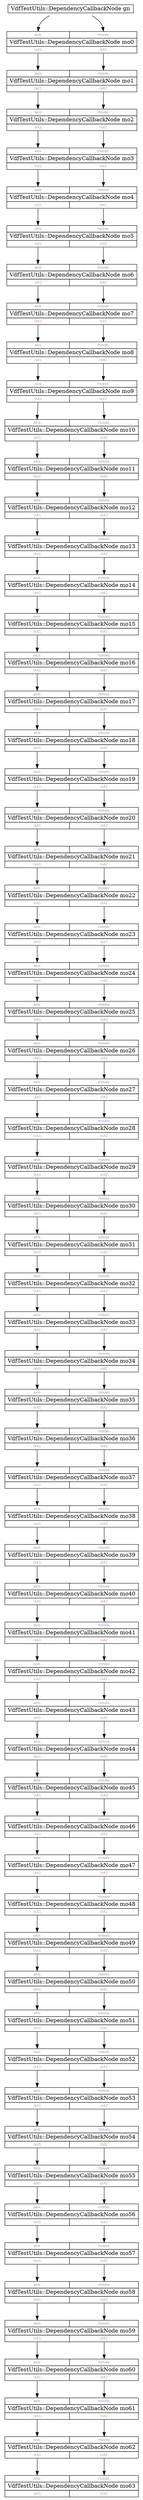 digraph network {
	rankdir=TB;
	page="8.5, 11";

	node [shape=plaintext];
		"VdfTestUtils::DependencyCallbackNode mo63" [label=<
		<TABLE BORDER="0" CELLBORDER="1" CELLSPACING="0">
			<TR><TD PORT="axis" COLSPAN="1"><FONT POINT-SIZE="10" FACE="Arial" COLOR="#9999cc">axis</FONT></TD><TD PORT="moves" COLSPAN="1"><FONT POINT-SIZE="10" FACE="Arial" COLOR="#9999cc">moves</FONT></TD></TR>
			<TR><TD COLSPAN="2"> VdfTestUtils::DependencyCallbackNode mo63 </TD></TR>
			<TR><TD PORT="out1" COLSPAN="1"><FONT POINT-SIZE="10" FACE="Arial" COLOR="#cc9999">out1</FONT></TD><TD PORT="out2" COLSPAN="1"><FONT POINT-SIZE="10" FACE="Arial" COLOR="#cc9999">out2</FONT></TD></TR>
		</TABLE>>];
	node [shape=plaintext];
		"VdfTestUtils::DependencyCallbackNode mo62" [label=<
		<TABLE BORDER="0" CELLBORDER="1" CELLSPACING="0">
			<TR><TD PORT="axis" COLSPAN="1"><FONT POINT-SIZE="10" FACE="Arial" COLOR="#9999cc">axis</FONT></TD><TD PORT="moves" COLSPAN="1"><FONT POINT-SIZE="10" FACE="Arial" COLOR="#9999cc">moves</FONT></TD></TR>
			<TR><TD COLSPAN="2"> VdfTestUtils::DependencyCallbackNode mo62 </TD></TR>
			<TR><TD PORT="out1" COLSPAN="1"><FONT POINT-SIZE="10" FACE="Arial" COLOR="#cc9999">out1</FONT></TD><TD PORT="out2" COLSPAN="1"><FONT POINT-SIZE="10" FACE="Arial" COLOR="#cc9999">out2</FONT></TD></TR>
		</TABLE>>];
	node [shape=plaintext];
		"VdfTestUtils::DependencyCallbackNode mo61" [label=<
		<TABLE BORDER="0" CELLBORDER="1" CELLSPACING="0">
			<TR><TD PORT="axis" COLSPAN="1"><FONT POINT-SIZE="10" FACE="Arial" COLOR="#9999cc">axis</FONT></TD><TD PORT="moves" COLSPAN="1"><FONT POINT-SIZE="10" FACE="Arial" COLOR="#9999cc">moves</FONT></TD></TR>
			<TR><TD COLSPAN="2"> VdfTestUtils::DependencyCallbackNode mo61 </TD></TR>
			<TR><TD PORT="out1" COLSPAN="1"><FONT POINT-SIZE="10" FACE="Arial" COLOR="#cc9999">out1</FONT></TD><TD PORT="out2" COLSPAN="1"><FONT POINT-SIZE="10" FACE="Arial" COLOR="#cc9999">out2</FONT></TD></TR>
		</TABLE>>];
	node [shape=plaintext];
		"VdfTestUtils::DependencyCallbackNode mo60" [label=<
		<TABLE BORDER="0" CELLBORDER="1" CELLSPACING="0">
			<TR><TD PORT="axis" COLSPAN="1"><FONT POINT-SIZE="10" FACE="Arial" COLOR="#9999cc">axis</FONT></TD><TD PORT="moves" COLSPAN="1"><FONT POINT-SIZE="10" FACE="Arial" COLOR="#9999cc">moves</FONT></TD></TR>
			<TR><TD COLSPAN="2"> VdfTestUtils::DependencyCallbackNode mo60 </TD></TR>
			<TR><TD PORT="out1" COLSPAN="1"><FONT POINT-SIZE="10" FACE="Arial" COLOR="#cc9999">out1</FONT></TD><TD PORT="out2" COLSPAN="1"><FONT POINT-SIZE="10" FACE="Arial" COLOR="#cc9999">out2</FONT></TD></TR>
		</TABLE>>];
	node [shape=plaintext];
		"VdfTestUtils::DependencyCallbackNode mo59" [label=<
		<TABLE BORDER="0" CELLBORDER="1" CELLSPACING="0">
			<TR><TD PORT="axis" COLSPAN="1"><FONT POINT-SIZE="10" FACE="Arial" COLOR="#9999cc">axis</FONT></TD><TD PORT="moves" COLSPAN="1"><FONT POINT-SIZE="10" FACE="Arial" COLOR="#9999cc">moves</FONT></TD></TR>
			<TR><TD COLSPAN="2"> VdfTestUtils::DependencyCallbackNode mo59 </TD></TR>
			<TR><TD PORT="out1" COLSPAN="1"><FONT POINT-SIZE="10" FACE="Arial" COLOR="#cc9999">out1</FONT></TD><TD PORT="out2" COLSPAN="1"><FONT POINT-SIZE="10" FACE="Arial" COLOR="#cc9999">out2</FONT></TD></TR>
		</TABLE>>];
	node [shape=plaintext];
		"VdfTestUtils::DependencyCallbackNode mo58" [label=<
		<TABLE BORDER="0" CELLBORDER="1" CELLSPACING="0">
			<TR><TD PORT="axis" COLSPAN="1"><FONT POINT-SIZE="10" FACE="Arial" COLOR="#9999cc">axis</FONT></TD><TD PORT="moves" COLSPAN="1"><FONT POINT-SIZE="10" FACE="Arial" COLOR="#9999cc">moves</FONT></TD></TR>
			<TR><TD COLSPAN="2"> VdfTestUtils::DependencyCallbackNode mo58 </TD></TR>
			<TR><TD PORT="out1" COLSPAN="1"><FONT POINT-SIZE="10" FACE="Arial" COLOR="#cc9999">out1</FONT></TD><TD PORT="out2" COLSPAN="1"><FONT POINT-SIZE="10" FACE="Arial" COLOR="#cc9999">out2</FONT></TD></TR>
		</TABLE>>];
	node [shape=plaintext];
		"VdfTestUtils::DependencyCallbackNode mo57" [label=<
		<TABLE BORDER="0" CELLBORDER="1" CELLSPACING="0">
			<TR><TD PORT="axis" COLSPAN="1"><FONT POINT-SIZE="10" FACE="Arial" COLOR="#9999cc">axis</FONT></TD><TD PORT="moves" COLSPAN="1"><FONT POINT-SIZE="10" FACE="Arial" COLOR="#9999cc">moves</FONT></TD></TR>
			<TR><TD COLSPAN="2"> VdfTestUtils::DependencyCallbackNode mo57 </TD></TR>
			<TR><TD PORT="out1" COLSPAN="1"><FONT POINT-SIZE="10" FACE="Arial" COLOR="#cc9999">out1</FONT></TD><TD PORT="out2" COLSPAN="1"><FONT POINT-SIZE="10" FACE="Arial" COLOR="#cc9999">out2</FONT></TD></TR>
		</TABLE>>];
	node [shape=plaintext];
		"VdfTestUtils::DependencyCallbackNode mo56" [label=<
		<TABLE BORDER="0" CELLBORDER="1" CELLSPACING="0">
			<TR><TD PORT="axis" COLSPAN="1"><FONT POINT-SIZE="10" FACE="Arial" COLOR="#9999cc">axis</FONT></TD><TD PORT="moves" COLSPAN="1"><FONT POINT-SIZE="10" FACE="Arial" COLOR="#9999cc">moves</FONT></TD></TR>
			<TR><TD COLSPAN="2"> VdfTestUtils::DependencyCallbackNode mo56 </TD></TR>
			<TR><TD PORT="out1" COLSPAN="1"><FONT POINT-SIZE="10" FACE="Arial" COLOR="#cc9999">out1</FONT></TD><TD PORT="out2" COLSPAN="1"><FONT POINT-SIZE="10" FACE="Arial" COLOR="#cc9999">out2</FONT></TD></TR>
		</TABLE>>];
	node [shape=plaintext];
		"VdfTestUtils::DependencyCallbackNode mo55" [label=<
		<TABLE BORDER="0" CELLBORDER="1" CELLSPACING="0">
			<TR><TD PORT="axis" COLSPAN="1"><FONT POINT-SIZE="10" FACE="Arial" COLOR="#9999cc">axis</FONT></TD><TD PORT="moves" COLSPAN="1"><FONT POINT-SIZE="10" FACE="Arial" COLOR="#9999cc">moves</FONT></TD></TR>
			<TR><TD COLSPAN="2"> VdfTestUtils::DependencyCallbackNode mo55 </TD></TR>
			<TR><TD PORT="out1" COLSPAN="1"><FONT POINT-SIZE="10" FACE="Arial" COLOR="#cc9999">out1</FONT></TD><TD PORT="out2" COLSPAN="1"><FONT POINT-SIZE="10" FACE="Arial" COLOR="#cc9999">out2</FONT></TD></TR>
		</TABLE>>];
	node [shape=plaintext];
		"VdfTestUtils::DependencyCallbackNode mo54" [label=<
		<TABLE BORDER="0" CELLBORDER="1" CELLSPACING="0">
			<TR><TD PORT="axis" COLSPAN="1"><FONT POINT-SIZE="10" FACE="Arial" COLOR="#9999cc">axis</FONT></TD><TD PORT="moves" COLSPAN="1"><FONT POINT-SIZE="10" FACE="Arial" COLOR="#9999cc">moves</FONT></TD></TR>
			<TR><TD COLSPAN="2"> VdfTestUtils::DependencyCallbackNode mo54 </TD></TR>
			<TR><TD PORT="out1" COLSPAN="1"><FONT POINT-SIZE="10" FACE="Arial" COLOR="#cc9999">out1</FONT></TD><TD PORT="out2" COLSPAN="1"><FONT POINT-SIZE="10" FACE="Arial" COLOR="#cc9999">out2</FONT></TD></TR>
		</TABLE>>];
	node [shape=plaintext];
		"VdfTestUtils::DependencyCallbackNode mo53" [label=<
		<TABLE BORDER="0" CELLBORDER="1" CELLSPACING="0">
			<TR><TD PORT="axis" COLSPAN="1"><FONT POINT-SIZE="10" FACE="Arial" COLOR="#9999cc">axis</FONT></TD><TD PORT="moves" COLSPAN="1"><FONT POINT-SIZE="10" FACE="Arial" COLOR="#9999cc">moves</FONT></TD></TR>
			<TR><TD COLSPAN="2"> VdfTestUtils::DependencyCallbackNode mo53 </TD></TR>
			<TR><TD PORT="out1" COLSPAN="1"><FONT POINT-SIZE="10" FACE="Arial" COLOR="#cc9999">out1</FONT></TD><TD PORT="out2" COLSPAN="1"><FONT POINT-SIZE="10" FACE="Arial" COLOR="#cc9999">out2</FONT></TD></TR>
		</TABLE>>];
	node [shape=plaintext];
		"VdfTestUtils::DependencyCallbackNode mo52" [label=<
		<TABLE BORDER="0" CELLBORDER="1" CELLSPACING="0">
			<TR><TD PORT="axis" COLSPAN="1"><FONT POINT-SIZE="10" FACE="Arial" COLOR="#9999cc">axis</FONT></TD><TD PORT="moves" COLSPAN="1"><FONT POINT-SIZE="10" FACE="Arial" COLOR="#9999cc">moves</FONT></TD></TR>
			<TR><TD COLSPAN="2"> VdfTestUtils::DependencyCallbackNode mo52 </TD></TR>
			<TR><TD PORT="out1" COLSPAN="1"><FONT POINT-SIZE="10" FACE="Arial" COLOR="#cc9999">out1</FONT></TD><TD PORT="out2" COLSPAN="1"><FONT POINT-SIZE="10" FACE="Arial" COLOR="#cc9999">out2</FONT></TD></TR>
		</TABLE>>];
	node [shape=plaintext];
		"VdfTestUtils::DependencyCallbackNode mo51" [label=<
		<TABLE BORDER="0" CELLBORDER="1" CELLSPACING="0">
			<TR><TD PORT="axis" COLSPAN="1"><FONT POINT-SIZE="10" FACE="Arial" COLOR="#9999cc">axis</FONT></TD><TD PORT="moves" COLSPAN="1"><FONT POINT-SIZE="10" FACE="Arial" COLOR="#9999cc">moves</FONT></TD></TR>
			<TR><TD COLSPAN="2"> VdfTestUtils::DependencyCallbackNode mo51 </TD></TR>
			<TR><TD PORT="out1" COLSPAN="1"><FONT POINT-SIZE="10" FACE="Arial" COLOR="#cc9999">out1</FONT></TD><TD PORT="out2" COLSPAN="1"><FONT POINT-SIZE="10" FACE="Arial" COLOR="#cc9999">out2</FONT></TD></TR>
		</TABLE>>];
	node [shape=plaintext];
		"VdfTestUtils::DependencyCallbackNode mo50" [label=<
		<TABLE BORDER="0" CELLBORDER="1" CELLSPACING="0">
			<TR><TD PORT="axis" COLSPAN="1"><FONT POINT-SIZE="10" FACE="Arial" COLOR="#9999cc">axis</FONT></TD><TD PORT="moves" COLSPAN="1"><FONT POINT-SIZE="10" FACE="Arial" COLOR="#9999cc">moves</FONT></TD></TR>
			<TR><TD COLSPAN="2"> VdfTestUtils::DependencyCallbackNode mo50 </TD></TR>
			<TR><TD PORT="out1" COLSPAN="1"><FONT POINT-SIZE="10" FACE="Arial" COLOR="#cc9999">out1</FONT></TD><TD PORT="out2" COLSPAN="1"><FONT POINT-SIZE="10" FACE="Arial" COLOR="#cc9999">out2</FONT></TD></TR>
		</TABLE>>];
	node [shape=plaintext];
		"VdfTestUtils::DependencyCallbackNode mo49" [label=<
		<TABLE BORDER="0" CELLBORDER="1" CELLSPACING="0">
			<TR><TD PORT="axis" COLSPAN="1"><FONT POINT-SIZE="10" FACE="Arial" COLOR="#9999cc">axis</FONT></TD><TD PORT="moves" COLSPAN="1"><FONT POINT-SIZE="10" FACE="Arial" COLOR="#9999cc">moves</FONT></TD></TR>
			<TR><TD COLSPAN="2"> VdfTestUtils::DependencyCallbackNode mo49 </TD></TR>
			<TR><TD PORT="out1" COLSPAN="1"><FONT POINT-SIZE="10" FACE="Arial" COLOR="#cc9999">out1</FONT></TD><TD PORT="out2" COLSPAN="1"><FONT POINT-SIZE="10" FACE="Arial" COLOR="#cc9999">out2</FONT></TD></TR>
		</TABLE>>];
	node [shape=plaintext];
		"VdfTestUtils::DependencyCallbackNode mo48" [label=<
		<TABLE BORDER="0" CELLBORDER="1" CELLSPACING="0">
			<TR><TD PORT="axis" COLSPAN="1"><FONT POINT-SIZE="10" FACE="Arial" COLOR="#9999cc">axis</FONT></TD><TD PORT="moves" COLSPAN="1"><FONT POINT-SIZE="10" FACE="Arial" COLOR="#9999cc">moves</FONT></TD></TR>
			<TR><TD COLSPAN="2"> VdfTestUtils::DependencyCallbackNode mo48 </TD></TR>
			<TR><TD PORT="out1" COLSPAN="1"><FONT POINT-SIZE="10" FACE="Arial" COLOR="#cc9999">out1</FONT></TD><TD PORT="out2" COLSPAN="1"><FONT POINT-SIZE="10" FACE="Arial" COLOR="#cc9999">out2</FONT></TD></TR>
		</TABLE>>];
	node [shape=plaintext];
		"VdfTestUtils::DependencyCallbackNode mo47" [label=<
		<TABLE BORDER="0" CELLBORDER="1" CELLSPACING="0">
			<TR><TD PORT="axis" COLSPAN="1"><FONT POINT-SIZE="10" FACE="Arial" COLOR="#9999cc">axis</FONT></TD><TD PORT="moves" COLSPAN="1"><FONT POINT-SIZE="10" FACE="Arial" COLOR="#9999cc">moves</FONT></TD></TR>
			<TR><TD COLSPAN="2"> VdfTestUtils::DependencyCallbackNode mo47 </TD></TR>
			<TR><TD PORT="out1" COLSPAN="1"><FONT POINT-SIZE="10" FACE="Arial" COLOR="#cc9999">out1</FONT></TD><TD PORT="out2" COLSPAN="1"><FONT POINT-SIZE="10" FACE="Arial" COLOR="#cc9999">out2</FONT></TD></TR>
		</TABLE>>];
	node [shape=plaintext];
		"VdfTestUtils::DependencyCallbackNode mo46" [label=<
		<TABLE BORDER="0" CELLBORDER="1" CELLSPACING="0">
			<TR><TD PORT="axis" COLSPAN="1"><FONT POINT-SIZE="10" FACE="Arial" COLOR="#9999cc">axis</FONT></TD><TD PORT="moves" COLSPAN="1"><FONT POINT-SIZE="10" FACE="Arial" COLOR="#9999cc">moves</FONT></TD></TR>
			<TR><TD COLSPAN="2"> VdfTestUtils::DependencyCallbackNode mo46 </TD></TR>
			<TR><TD PORT="out1" COLSPAN="1"><FONT POINT-SIZE="10" FACE="Arial" COLOR="#cc9999">out1</FONT></TD><TD PORT="out2" COLSPAN="1"><FONT POINT-SIZE="10" FACE="Arial" COLOR="#cc9999">out2</FONT></TD></TR>
		</TABLE>>];
	node [shape=plaintext];
		"VdfTestUtils::DependencyCallbackNode mo45" [label=<
		<TABLE BORDER="0" CELLBORDER="1" CELLSPACING="0">
			<TR><TD PORT="axis" COLSPAN="1"><FONT POINT-SIZE="10" FACE="Arial" COLOR="#9999cc">axis</FONT></TD><TD PORT="moves" COLSPAN="1"><FONT POINT-SIZE="10" FACE="Arial" COLOR="#9999cc">moves</FONT></TD></TR>
			<TR><TD COLSPAN="2"> VdfTestUtils::DependencyCallbackNode mo45 </TD></TR>
			<TR><TD PORT="out1" COLSPAN="1"><FONT POINT-SIZE="10" FACE="Arial" COLOR="#cc9999">out1</FONT></TD><TD PORT="out2" COLSPAN="1"><FONT POINT-SIZE="10" FACE="Arial" COLOR="#cc9999">out2</FONT></TD></TR>
		</TABLE>>];
	node [shape=plaintext];
		"VdfTestUtils::DependencyCallbackNode mo44" [label=<
		<TABLE BORDER="0" CELLBORDER="1" CELLSPACING="0">
			<TR><TD PORT="axis" COLSPAN="1"><FONT POINT-SIZE="10" FACE="Arial" COLOR="#9999cc">axis</FONT></TD><TD PORT="moves" COLSPAN="1"><FONT POINT-SIZE="10" FACE="Arial" COLOR="#9999cc">moves</FONT></TD></TR>
			<TR><TD COLSPAN="2"> VdfTestUtils::DependencyCallbackNode mo44 </TD></TR>
			<TR><TD PORT="out1" COLSPAN="1"><FONT POINT-SIZE="10" FACE="Arial" COLOR="#cc9999">out1</FONT></TD><TD PORT="out2" COLSPAN="1"><FONT POINT-SIZE="10" FACE="Arial" COLOR="#cc9999">out2</FONT></TD></TR>
		</TABLE>>];
	node [shape=plaintext];
		"VdfTestUtils::DependencyCallbackNode mo43" [label=<
		<TABLE BORDER="0" CELLBORDER="1" CELLSPACING="0">
			<TR><TD PORT="axis" COLSPAN="1"><FONT POINT-SIZE="10" FACE="Arial" COLOR="#9999cc">axis</FONT></TD><TD PORT="moves" COLSPAN="1"><FONT POINT-SIZE="10" FACE="Arial" COLOR="#9999cc">moves</FONT></TD></TR>
			<TR><TD COLSPAN="2"> VdfTestUtils::DependencyCallbackNode mo43 </TD></TR>
			<TR><TD PORT="out1" COLSPAN="1"><FONT POINT-SIZE="10" FACE="Arial" COLOR="#cc9999">out1</FONT></TD><TD PORT="out2" COLSPAN="1"><FONT POINT-SIZE="10" FACE="Arial" COLOR="#cc9999">out2</FONT></TD></TR>
		</TABLE>>];
	node [shape=plaintext];
		"VdfTestUtils::DependencyCallbackNode mo42" [label=<
		<TABLE BORDER="0" CELLBORDER="1" CELLSPACING="0">
			<TR><TD PORT="axis" COLSPAN="1"><FONT POINT-SIZE="10" FACE="Arial" COLOR="#9999cc">axis</FONT></TD><TD PORT="moves" COLSPAN="1"><FONT POINT-SIZE="10" FACE="Arial" COLOR="#9999cc">moves</FONT></TD></TR>
			<TR><TD COLSPAN="2"> VdfTestUtils::DependencyCallbackNode mo42 </TD></TR>
			<TR><TD PORT="out1" COLSPAN="1"><FONT POINT-SIZE="10" FACE="Arial" COLOR="#cc9999">out1</FONT></TD><TD PORT="out2" COLSPAN="1"><FONT POINT-SIZE="10" FACE="Arial" COLOR="#cc9999">out2</FONT></TD></TR>
		</TABLE>>];
	node [shape=plaintext];
		"VdfTestUtils::DependencyCallbackNode mo41" [label=<
		<TABLE BORDER="0" CELLBORDER="1" CELLSPACING="0">
			<TR><TD PORT="axis" COLSPAN="1"><FONT POINT-SIZE="10" FACE="Arial" COLOR="#9999cc">axis</FONT></TD><TD PORT="moves" COLSPAN="1"><FONT POINT-SIZE="10" FACE="Arial" COLOR="#9999cc">moves</FONT></TD></TR>
			<TR><TD COLSPAN="2"> VdfTestUtils::DependencyCallbackNode mo41 </TD></TR>
			<TR><TD PORT="out1" COLSPAN="1"><FONT POINT-SIZE="10" FACE="Arial" COLOR="#cc9999">out1</FONT></TD><TD PORT="out2" COLSPAN="1"><FONT POINT-SIZE="10" FACE="Arial" COLOR="#cc9999">out2</FONT></TD></TR>
		</TABLE>>];
	node [shape=plaintext];
		"VdfTestUtils::DependencyCallbackNode mo40" [label=<
		<TABLE BORDER="0" CELLBORDER="1" CELLSPACING="0">
			<TR><TD PORT="axis" COLSPAN="1"><FONT POINT-SIZE="10" FACE="Arial" COLOR="#9999cc">axis</FONT></TD><TD PORT="moves" COLSPAN="1"><FONT POINT-SIZE="10" FACE="Arial" COLOR="#9999cc">moves</FONT></TD></TR>
			<TR><TD COLSPAN="2"> VdfTestUtils::DependencyCallbackNode mo40 </TD></TR>
			<TR><TD PORT="out1" COLSPAN="1"><FONT POINT-SIZE="10" FACE="Arial" COLOR="#cc9999">out1</FONT></TD><TD PORT="out2" COLSPAN="1"><FONT POINT-SIZE="10" FACE="Arial" COLOR="#cc9999">out2</FONT></TD></TR>
		</TABLE>>];
	node [shape=plaintext];
		"VdfTestUtils::DependencyCallbackNode mo39" [label=<
		<TABLE BORDER="0" CELLBORDER="1" CELLSPACING="0">
			<TR><TD PORT="axis" COLSPAN="1"><FONT POINT-SIZE="10" FACE="Arial" COLOR="#9999cc">axis</FONT></TD><TD PORT="moves" COLSPAN="1"><FONT POINT-SIZE="10" FACE="Arial" COLOR="#9999cc">moves</FONT></TD></TR>
			<TR><TD COLSPAN="2"> VdfTestUtils::DependencyCallbackNode mo39 </TD></TR>
			<TR><TD PORT="out1" COLSPAN="1"><FONT POINT-SIZE="10" FACE="Arial" COLOR="#cc9999">out1</FONT></TD><TD PORT="out2" COLSPAN="1"><FONT POINT-SIZE="10" FACE="Arial" COLOR="#cc9999">out2</FONT></TD></TR>
		</TABLE>>];
	node [shape=plaintext];
		"VdfTestUtils::DependencyCallbackNode mo38" [label=<
		<TABLE BORDER="0" CELLBORDER="1" CELLSPACING="0">
			<TR><TD PORT="axis" COLSPAN="1"><FONT POINT-SIZE="10" FACE="Arial" COLOR="#9999cc">axis</FONT></TD><TD PORT="moves" COLSPAN="1"><FONT POINT-SIZE="10" FACE="Arial" COLOR="#9999cc">moves</FONT></TD></TR>
			<TR><TD COLSPAN="2"> VdfTestUtils::DependencyCallbackNode mo38 </TD></TR>
			<TR><TD PORT="out1" COLSPAN="1"><FONT POINT-SIZE="10" FACE="Arial" COLOR="#cc9999">out1</FONT></TD><TD PORT="out2" COLSPAN="1"><FONT POINT-SIZE="10" FACE="Arial" COLOR="#cc9999">out2</FONT></TD></TR>
		</TABLE>>];
	node [shape=plaintext];
		"VdfTestUtils::DependencyCallbackNode mo37" [label=<
		<TABLE BORDER="0" CELLBORDER="1" CELLSPACING="0">
			<TR><TD PORT="axis" COLSPAN="1"><FONT POINT-SIZE="10" FACE="Arial" COLOR="#9999cc">axis</FONT></TD><TD PORT="moves" COLSPAN="1"><FONT POINT-SIZE="10" FACE="Arial" COLOR="#9999cc">moves</FONT></TD></TR>
			<TR><TD COLSPAN="2"> VdfTestUtils::DependencyCallbackNode mo37 </TD></TR>
			<TR><TD PORT="out1" COLSPAN="1"><FONT POINT-SIZE="10" FACE="Arial" COLOR="#cc9999">out1</FONT></TD><TD PORT="out2" COLSPAN="1"><FONT POINT-SIZE="10" FACE="Arial" COLOR="#cc9999">out2</FONT></TD></TR>
		</TABLE>>];
	node [shape=plaintext];
		"VdfTestUtils::DependencyCallbackNode mo36" [label=<
		<TABLE BORDER="0" CELLBORDER="1" CELLSPACING="0">
			<TR><TD PORT="axis" COLSPAN="1"><FONT POINT-SIZE="10" FACE="Arial" COLOR="#9999cc">axis</FONT></TD><TD PORT="moves" COLSPAN="1"><FONT POINT-SIZE="10" FACE="Arial" COLOR="#9999cc">moves</FONT></TD></TR>
			<TR><TD COLSPAN="2"> VdfTestUtils::DependencyCallbackNode mo36 </TD></TR>
			<TR><TD PORT="out1" COLSPAN="1"><FONT POINT-SIZE="10" FACE="Arial" COLOR="#cc9999">out1</FONT></TD><TD PORT="out2" COLSPAN="1"><FONT POINT-SIZE="10" FACE="Arial" COLOR="#cc9999">out2</FONT></TD></TR>
		</TABLE>>];
	node [shape=plaintext];
		"VdfTestUtils::DependencyCallbackNode mo35" [label=<
		<TABLE BORDER="0" CELLBORDER="1" CELLSPACING="0">
			<TR><TD PORT="axis" COLSPAN="1"><FONT POINT-SIZE="10" FACE="Arial" COLOR="#9999cc">axis</FONT></TD><TD PORT="moves" COLSPAN="1"><FONT POINT-SIZE="10" FACE="Arial" COLOR="#9999cc">moves</FONT></TD></TR>
			<TR><TD COLSPAN="2"> VdfTestUtils::DependencyCallbackNode mo35 </TD></TR>
			<TR><TD PORT="out1" COLSPAN="1"><FONT POINT-SIZE="10" FACE="Arial" COLOR="#cc9999">out1</FONT></TD><TD PORT="out2" COLSPAN="1"><FONT POINT-SIZE="10" FACE="Arial" COLOR="#cc9999">out2</FONT></TD></TR>
		</TABLE>>];
	node [shape=plaintext];
		"VdfTestUtils::DependencyCallbackNode mo34" [label=<
		<TABLE BORDER="0" CELLBORDER="1" CELLSPACING="0">
			<TR><TD PORT="axis" COLSPAN="1"><FONT POINT-SIZE="10" FACE="Arial" COLOR="#9999cc">axis</FONT></TD><TD PORT="moves" COLSPAN="1"><FONT POINT-SIZE="10" FACE="Arial" COLOR="#9999cc">moves</FONT></TD></TR>
			<TR><TD COLSPAN="2"> VdfTestUtils::DependencyCallbackNode mo34 </TD></TR>
			<TR><TD PORT="out1" COLSPAN="1"><FONT POINT-SIZE="10" FACE="Arial" COLOR="#cc9999">out1</FONT></TD><TD PORT="out2" COLSPAN="1"><FONT POINT-SIZE="10" FACE="Arial" COLOR="#cc9999">out2</FONT></TD></TR>
		</TABLE>>];
	node [shape=plaintext];
		"VdfTestUtils::DependencyCallbackNode mo33" [label=<
		<TABLE BORDER="0" CELLBORDER="1" CELLSPACING="0">
			<TR><TD PORT="axis" COLSPAN="1"><FONT POINT-SIZE="10" FACE="Arial" COLOR="#9999cc">axis</FONT></TD><TD PORT="moves" COLSPAN="1"><FONT POINT-SIZE="10" FACE="Arial" COLOR="#9999cc">moves</FONT></TD></TR>
			<TR><TD COLSPAN="2"> VdfTestUtils::DependencyCallbackNode mo33 </TD></TR>
			<TR><TD PORT="out1" COLSPAN="1"><FONT POINT-SIZE="10" FACE="Arial" COLOR="#cc9999">out1</FONT></TD><TD PORT="out2" COLSPAN="1"><FONT POINT-SIZE="10" FACE="Arial" COLOR="#cc9999">out2</FONT></TD></TR>
		</TABLE>>];
	node [shape=plaintext];
		"VdfTestUtils::DependencyCallbackNode mo32" [label=<
		<TABLE BORDER="0" CELLBORDER="1" CELLSPACING="0">
			<TR><TD PORT="axis" COLSPAN="1"><FONT POINT-SIZE="10" FACE="Arial" COLOR="#9999cc">axis</FONT></TD><TD PORT="moves" COLSPAN="1"><FONT POINT-SIZE="10" FACE="Arial" COLOR="#9999cc">moves</FONT></TD></TR>
			<TR><TD COLSPAN="2"> VdfTestUtils::DependencyCallbackNode mo32 </TD></TR>
			<TR><TD PORT="out1" COLSPAN="1"><FONT POINT-SIZE="10" FACE="Arial" COLOR="#cc9999">out1</FONT></TD><TD PORT="out2" COLSPAN="1"><FONT POINT-SIZE="10" FACE="Arial" COLOR="#cc9999">out2</FONT></TD></TR>
		</TABLE>>];
	node [shape=plaintext];
		"VdfTestUtils::DependencyCallbackNode mo31" [label=<
		<TABLE BORDER="0" CELLBORDER="1" CELLSPACING="0">
			<TR><TD PORT="axis" COLSPAN="1"><FONT POINT-SIZE="10" FACE="Arial" COLOR="#9999cc">axis</FONT></TD><TD PORT="moves" COLSPAN="1"><FONT POINT-SIZE="10" FACE="Arial" COLOR="#9999cc">moves</FONT></TD></TR>
			<TR><TD COLSPAN="2"> VdfTestUtils::DependencyCallbackNode mo31 </TD></TR>
			<TR><TD PORT="out1" COLSPAN="1"><FONT POINT-SIZE="10" FACE="Arial" COLOR="#cc9999">out1</FONT></TD><TD PORT="out2" COLSPAN="1"><FONT POINT-SIZE="10" FACE="Arial" COLOR="#cc9999">out2</FONT></TD></TR>
		</TABLE>>];
	node [shape=plaintext];
		"VdfTestUtils::DependencyCallbackNode mo30" [label=<
		<TABLE BORDER="0" CELLBORDER="1" CELLSPACING="0">
			<TR><TD PORT="axis" COLSPAN="1"><FONT POINT-SIZE="10" FACE="Arial" COLOR="#9999cc">axis</FONT></TD><TD PORT="moves" COLSPAN="1"><FONT POINT-SIZE="10" FACE="Arial" COLOR="#9999cc">moves</FONT></TD></TR>
			<TR><TD COLSPAN="2"> VdfTestUtils::DependencyCallbackNode mo30 </TD></TR>
			<TR><TD PORT="out1" COLSPAN="1"><FONT POINT-SIZE="10" FACE="Arial" COLOR="#cc9999">out1</FONT></TD><TD PORT="out2" COLSPAN="1"><FONT POINT-SIZE="10" FACE="Arial" COLOR="#cc9999">out2</FONT></TD></TR>
		</TABLE>>];
	node [shape=plaintext];
		"VdfTestUtils::DependencyCallbackNode mo29" [label=<
		<TABLE BORDER="0" CELLBORDER="1" CELLSPACING="0">
			<TR><TD PORT="axis" COLSPAN="1"><FONT POINT-SIZE="10" FACE="Arial" COLOR="#9999cc">axis</FONT></TD><TD PORT="moves" COLSPAN="1"><FONT POINT-SIZE="10" FACE="Arial" COLOR="#9999cc">moves</FONT></TD></TR>
			<TR><TD COLSPAN="2"> VdfTestUtils::DependencyCallbackNode mo29 </TD></TR>
			<TR><TD PORT="out1" COLSPAN="1"><FONT POINT-SIZE="10" FACE="Arial" COLOR="#cc9999">out1</FONT></TD><TD PORT="out2" COLSPAN="1"><FONT POINT-SIZE="10" FACE="Arial" COLOR="#cc9999">out2</FONT></TD></TR>
		</TABLE>>];
	node [shape=plaintext];
		"VdfTestUtils::DependencyCallbackNode mo28" [label=<
		<TABLE BORDER="0" CELLBORDER="1" CELLSPACING="0">
			<TR><TD PORT="axis" COLSPAN="1"><FONT POINT-SIZE="10" FACE="Arial" COLOR="#9999cc">axis</FONT></TD><TD PORT="moves" COLSPAN="1"><FONT POINT-SIZE="10" FACE="Arial" COLOR="#9999cc">moves</FONT></TD></TR>
			<TR><TD COLSPAN="2"> VdfTestUtils::DependencyCallbackNode mo28 </TD></TR>
			<TR><TD PORT="out1" COLSPAN="1"><FONT POINT-SIZE="10" FACE="Arial" COLOR="#cc9999">out1</FONT></TD><TD PORT="out2" COLSPAN="1"><FONT POINT-SIZE="10" FACE="Arial" COLOR="#cc9999">out2</FONT></TD></TR>
		</TABLE>>];
	node [shape=plaintext];
		"VdfTestUtils::DependencyCallbackNode mo27" [label=<
		<TABLE BORDER="0" CELLBORDER="1" CELLSPACING="0">
			<TR><TD PORT="axis" COLSPAN="1"><FONT POINT-SIZE="10" FACE="Arial" COLOR="#9999cc">axis</FONT></TD><TD PORT="moves" COLSPAN="1"><FONT POINT-SIZE="10" FACE="Arial" COLOR="#9999cc">moves</FONT></TD></TR>
			<TR><TD COLSPAN="2"> VdfTestUtils::DependencyCallbackNode mo27 </TD></TR>
			<TR><TD PORT="out1" COLSPAN="1"><FONT POINT-SIZE="10" FACE="Arial" COLOR="#cc9999">out1</FONT></TD><TD PORT="out2" COLSPAN="1"><FONT POINT-SIZE="10" FACE="Arial" COLOR="#cc9999">out2</FONT></TD></TR>
		</TABLE>>];
	node [shape=plaintext];
		"VdfTestUtils::DependencyCallbackNode mo26" [label=<
		<TABLE BORDER="0" CELLBORDER="1" CELLSPACING="0">
			<TR><TD PORT="axis" COLSPAN="1"><FONT POINT-SIZE="10" FACE="Arial" COLOR="#9999cc">axis</FONT></TD><TD PORT="moves" COLSPAN="1"><FONT POINT-SIZE="10" FACE="Arial" COLOR="#9999cc">moves</FONT></TD></TR>
			<TR><TD COLSPAN="2"> VdfTestUtils::DependencyCallbackNode mo26 </TD></TR>
			<TR><TD PORT="out1" COLSPAN="1"><FONT POINT-SIZE="10" FACE="Arial" COLOR="#cc9999">out1</FONT></TD><TD PORT="out2" COLSPAN="1"><FONT POINT-SIZE="10" FACE="Arial" COLOR="#cc9999">out2</FONT></TD></TR>
		</TABLE>>];
	node [shape=plaintext];
		"VdfTestUtils::DependencyCallbackNode mo25" [label=<
		<TABLE BORDER="0" CELLBORDER="1" CELLSPACING="0">
			<TR><TD PORT="axis" COLSPAN="1"><FONT POINT-SIZE="10" FACE="Arial" COLOR="#9999cc">axis</FONT></TD><TD PORT="moves" COLSPAN="1"><FONT POINT-SIZE="10" FACE="Arial" COLOR="#9999cc">moves</FONT></TD></TR>
			<TR><TD COLSPAN="2"> VdfTestUtils::DependencyCallbackNode mo25 </TD></TR>
			<TR><TD PORT="out1" COLSPAN="1"><FONT POINT-SIZE="10" FACE="Arial" COLOR="#cc9999">out1</FONT></TD><TD PORT="out2" COLSPAN="1"><FONT POINT-SIZE="10" FACE="Arial" COLOR="#cc9999">out2</FONT></TD></TR>
		</TABLE>>];
	node [shape=plaintext];
		"VdfTestUtils::DependencyCallbackNode mo24" [label=<
		<TABLE BORDER="0" CELLBORDER="1" CELLSPACING="0">
			<TR><TD PORT="axis" COLSPAN="1"><FONT POINT-SIZE="10" FACE="Arial" COLOR="#9999cc">axis</FONT></TD><TD PORT="moves" COLSPAN="1"><FONT POINT-SIZE="10" FACE="Arial" COLOR="#9999cc">moves</FONT></TD></TR>
			<TR><TD COLSPAN="2"> VdfTestUtils::DependencyCallbackNode mo24 </TD></TR>
			<TR><TD PORT="out1" COLSPAN="1"><FONT POINT-SIZE="10" FACE="Arial" COLOR="#cc9999">out1</FONT></TD><TD PORT="out2" COLSPAN="1"><FONT POINT-SIZE="10" FACE="Arial" COLOR="#cc9999">out2</FONT></TD></TR>
		</TABLE>>];
	node [shape=plaintext];
		"VdfTestUtils::DependencyCallbackNode mo23" [label=<
		<TABLE BORDER="0" CELLBORDER="1" CELLSPACING="0">
			<TR><TD PORT="axis" COLSPAN="1"><FONT POINT-SIZE="10" FACE="Arial" COLOR="#9999cc">axis</FONT></TD><TD PORT="moves" COLSPAN="1"><FONT POINT-SIZE="10" FACE="Arial" COLOR="#9999cc">moves</FONT></TD></TR>
			<TR><TD COLSPAN="2"> VdfTestUtils::DependencyCallbackNode mo23 </TD></TR>
			<TR><TD PORT="out1" COLSPAN="1"><FONT POINT-SIZE="10" FACE="Arial" COLOR="#cc9999">out1</FONT></TD><TD PORT="out2" COLSPAN="1"><FONT POINT-SIZE="10" FACE="Arial" COLOR="#cc9999">out2</FONT></TD></TR>
		</TABLE>>];
	node [shape=plaintext];
		"VdfTestUtils::DependencyCallbackNode mo22" [label=<
		<TABLE BORDER="0" CELLBORDER="1" CELLSPACING="0">
			<TR><TD PORT="axis" COLSPAN="1"><FONT POINT-SIZE="10" FACE="Arial" COLOR="#9999cc">axis</FONT></TD><TD PORT="moves" COLSPAN="1"><FONT POINT-SIZE="10" FACE="Arial" COLOR="#9999cc">moves</FONT></TD></TR>
			<TR><TD COLSPAN="2"> VdfTestUtils::DependencyCallbackNode mo22 </TD></TR>
			<TR><TD PORT="out1" COLSPAN="1"><FONT POINT-SIZE="10" FACE="Arial" COLOR="#cc9999">out1</FONT></TD><TD PORT="out2" COLSPAN="1"><FONT POINT-SIZE="10" FACE="Arial" COLOR="#cc9999">out2</FONT></TD></TR>
		</TABLE>>];
	node [shape=plaintext];
		"VdfTestUtils::DependencyCallbackNode mo21" [label=<
		<TABLE BORDER="0" CELLBORDER="1" CELLSPACING="0">
			<TR><TD PORT="axis" COLSPAN="1"><FONT POINT-SIZE="10" FACE="Arial" COLOR="#9999cc">axis</FONT></TD><TD PORT="moves" COLSPAN="1"><FONT POINT-SIZE="10" FACE="Arial" COLOR="#9999cc">moves</FONT></TD></TR>
			<TR><TD COLSPAN="2"> VdfTestUtils::DependencyCallbackNode mo21 </TD></TR>
			<TR><TD PORT="out1" COLSPAN="1"><FONT POINT-SIZE="10" FACE="Arial" COLOR="#cc9999">out1</FONT></TD><TD PORT="out2" COLSPAN="1"><FONT POINT-SIZE="10" FACE="Arial" COLOR="#cc9999">out2</FONT></TD></TR>
		</TABLE>>];
	node [shape=plaintext];
		"VdfTestUtils::DependencyCallbackNode mo20" [label=<
		<TABLE BORDER="0" CELLBORDER="1" CELLSPACING="0">
			<TR><TD PORT="axis" COLSPAN="1"><FONT POINT-SIZE="10" FACE="Arial" COLOR="#9999cc">axis</FONT></TD><TD PORT="moves" COLSPAN="1"><FONT POINT-SIZE="10" FACE="Arial" COLOR="#9999cc">moves</FONT></TD></TR>
			<TR><TD COLSPAN="2"> VdfTestUtils::DependencyCallbackNode mo20 </TD></TR>
			<TR><TD PORT="out1" COLSPAN="1"><FONT POINT-SIZE="10" FACE="Arial" COLOR="#cc9999">out1</FONT></TD><TD PORT="out2" COLSPAN="1"><FONT POINT-SIZE="10" FACE="Arial" COLOR="#cc9999">out2</FONT></TD></TR>
		</TABLE>>];
	node [shape=plaintext];
		"VdfTestUtils::DependencyCallbackNode mo19" [label=<
		<TABLE BORDER="0" CELLBORDER="1" CELLSPACING="0">
			<TR><TD PORT="axis" COLSPAN="1"><FONT POINT-SIZE="10" FACE="Arial" COLOR="#9999cc">axis</FONT></TD><TD PORT="moves" COLSPAN="1"><FONT POINT-SIZE="10" FACE="Arial" COLOR="#9999cc">moves</FONT></TD></TR>
			<TR><TD COLSPAN="2"> VdfTestUtils::DependencyCallbackNode mo19 </TD></TR>
			<TR><TD PORT="out1" COLSPAN="1"><FONT POINT-SIZE="10" FACE="Arial" COLOR="#cc9999">out1</FONT></TD><TD PORT="out2" COLSPAN="1"><FONT POINT-SIZE="10" FACE="Arial" COLOR="#cc9999">out2</FONT></TD></TR>
		</TABLE>>];
	node [shape=plaintext];
		"VdfTestUtils::DependencyCallbackNode mo18" [label=<
		<TABLE BORDER="0" CELLBORDER="1" CELLSPACING="0">
			<TR><TD PORT="axis" COLSPAN="1"><FONT POINT-SIZE="10" FACE="Arial" COLOR="#9999cc">axis</FONT></TD><TD PORT="moves" COLSPAN="1"><FONT POINT-SIZE="10" FACE="Arial" COLOR="#9999cc">moves</FONT></TD></TR>
			<TR><TD COLSPAN="2"> VdfTestUtils::DependencyCallbackNode mo18 </TD></TR>
			<TR><TD PORT="out1" COLSPAN="1"><FONT POINT-SIZE="10" FACE="Arial" COLOR="#cc9999">out1</FONT></TD><TD PORT="out2" COLSPAN="1"><FONT POINT-SIZE="10" FACE="Arial" COLOR="#cc9999">out2</FONT></TD></TR>
		</TABLE>>];
	node [shape=plaintext];
		"VdfTestUtils::DependencyCallbackNode mo17" [label=<
		<TABLE BORDER="0" CELLBORDER="1" CELLSPACING="0">
			<TR><TD PORT="axis" COLSPAN="1"><FONT POINT-SIZE="10" FACE="Arial" COLOR="#9999cc">axis</FONT></TD><TD PORT="moves" COLSPAN="1"><FONT POINT-SIZE="10" FACE="Arial" COLOR="#9999cc">moves</FONT></TD></TR>
			<TR><TD COLSPAN="2"> VdfTestUtils::DependencyCallbackNode mo17 </TD></TR>
			<TR><TD PORT="out1" COLSPAN="1"><FONT POINT-SIZE="10" FACE="Arial" COLOR="#cc9999">out1</FONT></TD><TD PORT="out2" COLSPAN="1"><FONT POINT-SIZE="10" FACE="Arial" COLOR="#cc9999">out2</FONT></TD></TR>
		</TABLE>>];
	node [shape=plaintext];
		"VdfTestUtils::DependencyCallbackNode mo16" [label=<
		<TABLE BORDER="0" CELLBORDER="1" CELLSPACING="0">
			<TR><TD PORT="axis" COLSPAN="1"><FONT POINT-SIZE="10" FACE="Arial" COLOR="#9999cc">axis</FONT></TD><TD PORT="moves" COLSPAN="1"><FONT POINT-SIZE="10" FACE="Arial" COLOR="#9999cc">moves</FONT></TD></TR>
			<TR><TD COLSPAN="2"> VdfTestUtils::DependencyCallbackNode mo16 </TD></TR>
			<TR><TD PORT="out1" COLSPAN="1"><FONT POINT-SIZE="10" FACE="Arial" COLOR="#cc9999">out1</FONT></TD><TD PORT="out2" COLSPAN="1"><FONT POINT-SIZE="10" FACE="Arial" COLOR="#cc9999">out2</FONT></TD></TR>
		</TABLE>>];
	node [shape=plaintext];
		"VdfTestUtils::DependencyCallbackNode mo15" [label=<
		<TABLE BORDER="0" CELLBORDER="1" CELLSPACING="0">
			<TR><TD PORT="axis" COLSPAN="1"><FONT POINT-SIZE="10" FACE="Arial" COLOR="#9999cc">axis</FONT></TD><TD PORT="moves" COLSPAN="1"><FONT POINT-SIZE="10" FACE="Arial" COLOR="#9999cc">moves</FONT></TD></TR>
			<TR><TD COLSPAN="2"> VdfTestUtils::DependencyCallbackNode mo15 </TD></TR>
			<TR><TD PORT="out1" COLSPAN="1"><FONT POINT-SIZE="10" FACE="Arial" COLOR="#cc9999">out1</FONT></TD><TD PORT="out2" COLSPAN="1"><FONT POINT-SIZE="10" FACE="Arial" COLOR="#cc9999">out2</FONT></TD></TR>
		</TABLE>>];
	node [shape=plaintext];
		"VdfTestUtils::DependencyCallbackNode mo14" [label=<
		<TABLE BORDER="0" CELLBORDER="1" CELLSPACING="0">
			<TR><TD PORT="axis" COLSPAN="1"><FONT POINT-SIZE="10" FACE="Arial" COLOR="#9999cc">axis</FONT></TD><TD PORT="moves" COLSPAN="1"><FONT POINT-SIZE="10" FACE="Arial" COLOR="#9999cc">moves</FONT></TD></TR>
			<TR><TD COLSPAN="2"> VdfTestUtils::DependencyCallbackNode mo14 </TD></TR>
			<TR><TD PORT="out1" COLSPAN="1"><FONT POINT-SIZE="10" FACE="Arial" COLOR="#cc9999">out1</FONT></TD><TD PORT="out2" COLSPAN="1"><FONT POINT-SIZE="10" FACE="Arial" COLOR="#cc9999">out2</FONT></TD></TR>
		</TABLE>>];
	node [shape=plaintext];
		"VdfTestUtils::DependencyCallbackNode mo13" [label=<
		<TABLE BORDER="0" CELLBORDER="1" CELLSPACING="0">
			<TR><TD PORT="axis" COLSPAN="1"><FONT POINT-SIZE="10" FACE="Arial" COLOR="#9999cc">axis</FONT></TD><TD PORT="moves" COLSPAN="1"><FONT POINT-SIZE="10" FACE="Arial" COLOR="#9999cc">moves</FONT></TD></TR>
			<TR><TD COLSPAN="2"> VdfTestUtils::DependencyCallbackNode mo13 </TD></TR>
			<TR><TD PORT="out1" COLSPAN="1"><FONT POINT-SIZE="10" FACE="Arial" COLOR="#cc9999">out1</FONT></TD><TD PORT="out2" COLSPAN="1"><FONT POINT-SIZE="10" FACE="Arial" COLOR="#cc9999">out2</FONT></TD></TR>
		</TABLE>>];
	node [shape=plaintext];
		"VdfTestUtils::DependencyCallbackNode mo12" [label=<
		<TABLE BORDER="0" CELLBORDER="1" CELLSPACING="0">
			<TR><TD PORT="axis" COLSPAN="1"><FONT POINT-SIZE="10" FACE="Arial" COLOR="#9999cc">axis</FONT></TD><TD PORT="moves" COLSPAN="1"><FONT POINT-SIZE="10" FACE="Arial" COLOR="#9999cc">moves</FONT></TD></TR>
			<TR><TD COLSPAN="2"> VdfTestUtils::DependencyCallbackNode mo12 </TD></TR>
			<TR><TD PORT="out1" COLSPAN="1"><FONT POINT-SIZE="10" FACE="Arial" COLOR="#cc9999">out1</FONT></TD><TD PORT="out2" COLSPAN="1"><FONT POINT-SIZE="10" FACE="Arial" COLOR="#cc9999">out2</FONT></TD></TR>
		</TABLE>>];
	node [shape=plaintext];
		"VdfTestUtils::DependencyCallbackNode mo11" [label=<
		<TABLE BORDER="0" CELLBORDER="1" CELLSPACING="0">
			<TR><TD PORT="axis" COLSPAN="1"><FONT POINT-SIZE="10" FACE="Arial" COLOR="#9999cc">axis</FONT></TD><TD PORT="moves" COLSPAN="1"><FONT POINT-SIZE="10" FACE="Arial" COLOR="#9999cc">moves</FONT></TD></TR>
			<TR><TD COLSPAN="2"> VdfTestUtils::DependencyCallbackNode mo11 </TD></TR>
			<TR><TD PORT="out1" COLSPAN="1"><FONT POINT-SIZE="10" FACE="Arial" COLOR="#cc9999">out1</FONT></TD><TD PORT="out2" COLSPAN="1"><FONT POINT-SIZE="10" FACE="Arial" COLOR="#cc9999">out2</FONT></TD></TR>
		</TABLE>>];
	node [shape=plaintext];
		"VdfTestUtils::DependencyCallbackNode mo10" [label=<
		<TABLE BORDER="0" CELLBORDER="1" CELLSPACING="0">
			<TR><TD PORT="axis" COLSPAN="1"><FONT POINT-SIZE="10" FACE="Arial" COLOR="#9999cc">axis</FONT></TD><TD PORT="moves" COLSPAN="1"><FONT POINT-SIZE="10" FACE="Arial" COLOR="#9999cc">moves</FONT></TD></TR>
			<TR><TD COLSPAN="2"> VdfTestUtils::DependencyCallbackNode mo10 </TD></TR>
			<TR><TD PORT="out1" COLSPAN="1"><FONT POINT-SIZE="10" FACE="Arial" COLOR="#cc9999">out1</FONT></TD><TD PORT="out2" COLSPAN="1"><FONT POINT-SIZE="10" FACE="Arial" COLOR="#cc9999">out2</FONT></TD></TR>
		</TABLE>>];
	node [shape=plaintext];
		"VdfTestUtils::DependencyCallbackNode mo9" [label=<
		<TABLE BORDER="0" CELLBORDER="1" CELLSPACING="0">
			<TR><TD PORT="axis" COLSPAN="1"><FONT POINT-SIZE="10" FACE="Arial" COLOR="#9999cc">axis</FONT></TD><TD PORT="moves" COLSPAN="1"><FONT POINT-SIZE="10" FACE="Arial" COLOR="#9999cc">moves</FONT></TD></TR>
			<TR><TD COLSPAN="2"> VdfTestUtils::DependencyCallbackNode mo9 </TD></TR>
			<TR><TD PORT="out1" COLSPAN="1"><FONT POINT-SIZE="10" FACE="Arial" COLOR="#cc9999">out1</FONT></TD><TD PORT="out2" COLSPAN="1"><FONT POINT-SIZE="10" FACE="Arial" COLOR="#cc9999">out2</FONT></TD></TR>
		</TABLE>>];
	node [shape=plaintext];
		"VdfTestUtils::DependencyCallbackNode mo8" [label=<
		<TABLE BORDER="0" CELLBORDER="1" CELLSPACING="0">
			<TR><TD PORT="axis" COLSPAN="1"><FONT POINT-SIZE="10" FACE="Arial" COLOR="#9999cc">axis</FONT></TD><TD PORT="moves" COLSPAN="1"><FONT POINT-SIZE="10" FACE="Arial" COLOR="#9999cc">moves</FONT></TD></TR>
			<TR><TD COLSPAN="2"> VdfTestUtils::DependencyCallbackNode mo8 </TD></TR>
			<TR><TD PORT="out1" COLSPAN="1"><FONT POINT-SIZE="10" FACE="Arial" COLOR="#cc9999">out1</FONT></TD><TD PORT="out2" COLSPAN="1"><FONT POINT-SIZE="10" FACE="Arial" COLOR="#cc9999">out2</FONT></TD></TR>
		</TABLE>>];
	node [shape=plaintext];
		"VdfTestUtils::DependencyCallbackNode mo7" [label=<
		<TABLE BORDER="0" CELLBORDER="1" CELLSPACING="0">
			<TR><TD PORT="axis" COLSPAN="1"><FONT POINT-SIZE="10" FACE="Arial" COLOR="#9999cc">axis</FONT></TD><TD PORT="moves" COLSPAN="1"><FONT POINT-SIZE="10" FACE="Arial" COLOR="#9999cc">moves</FONT></TD></TR>
			<TR><TD COLSPAN="2"> VdfTestUtils::DependencyCallbackNode mo7 </TD></TR>
			<TR><TD PORT="out1" COLSPAN="1"><FONT POINT-SIZE="10" FACE="Arial" COLOR="#cc9999">out1</FONT></TD><TD PORT="out2" COLSPAN="1"><FONT POINT-SIZE="10" FACE="Arial" COLOR="#cc9999">out2</FONT></TD></TR>
		</TABLE>>];
	node [shape=plaintext];
		"VdfTestUtils::DependencyCallbackNode mo6" [label=<
		<TABLE BORDER="0" CELLBORDER="1" CELLSPACING="0">
			<TR><TD PORT="axis" COLSPAN="1"><FONT POINT-SIZE="10" FACE="Arial" COLOR="#9999cc">axis</FONT></TD><TD PORT="moves" COLSPAN="1"><FONT POINT-SIZE="10" FACE="Arial" COLOR="#9999cc">moves</FONT></TD></TR>
			<TR><TD COLSPAN="2"> VdfTestUtils::DependencyCallbackNode mo6 </TD></TR>
			<TR><TD PORT="out1" COLSPAN="1"><FONT POINT-SIZE="10" FACE="Arial" COLOR="#cc9999">out1</FONT></TD><TD PORT="out2" COLSPAN="1"><FONT POINT-SIZE="10" FACE="Arial" COLOR="#cc9999">out2</FONT></TD></TR>
		</TABLE>>];
	node [shape=plaintext];
		"VdfTestUtils::DependencyCallbackNode mo5" [label=<
		<TABLE BORDER="0" CELLBORDER="1" CELLSPACING="0">
			<TR><TD PORT="axis" COLSPAN="1"><FONT POINT-SIZE="10" FACE="Arial" COLOR="#9999cc">axis</FONT></TD><TD PORT="moves" COLSPAN="1"><FONT POINT-SIZE="10" FACE="Arial" COLOR="#9999cc">moves</FONT></TD></TR>
			<TR><TD COLSPAN="2"> VdfTestUtils::DependencyCallbackNode mo5 </TD></TR>
			<TR><TD PORT="out1" COLSPAN="1"><FONT POINT-SIZE="10" FACE="Arial" COLOR="#cc9999">out1</FONT></TD><TD PORT="out2" COLSPAN="1"><FONT POINT-SIZE="10" FACE="Arial" COLOR="#cc9999">out2</FONT></TD></TR>
		</TABLE>>];
	node [shape=plaintext];
		"VdfTestUtils::DependencyCallbackNode mo4" [label=<
		<TABLE BORDER="0" CELLBORDER="1" CELLSPACING="0">
			<TR><TD PORT="axis" COLSPAN="1"><FONT POINT-SIZE="10" FACE="Arial" COLOR="#9999cc">axis</FONT></TD><TD PORT="moves" COLSPAN="1"><FONT POINT-SIZE="10" FACE="Arial" COLOR="#9999cc">moves</FONT></TD></TR>
			<TR><TD COLSPAN="2"> VdfTestUtils::DependencyCallbackNode mo4 </TD></TR>
			<TR><TD PORT="out1" COLSPAN="1"><FONT POINT-SIZE="10" FACE="Arial" COLOR="#cc9999">out1</FONT></TD><TD PORT="out2" COLSPAN="1"><FONT POINT-SIZE="10" FACE="Arial" COLOR="#cc9999">out2</FONT></TD></TR>
		</TABLE>>];
	node [shape=plaintext];
		"VdfTestUtils::DependencyCallbackNode mo3" [label=<
		<TABLE BORDER="0" CELLBORDER="1" CELLSPACING="0">
			<TR><TD PORT="axis" COLSPAN="1"><FONT POINT-SIZE="10" FACE="Arial" COLOR="#9999cc">axis</FONT></TD><TD PORT="moves" COLSPAN="1"><FONT POINT-SIZE="10" FACE="Arial" COLOR="#9999cc">moves</FONT></TD></TR>
			<TR><TD COLSPAN="2"> VdfTestUtils::DependencyCallbackNode mo3 </TD></TR>
			<TR><TD PORT="out1" COLSPAN="1"><FONT POINT-SIZE="10" FACE="Arial" COLOR="#cc9999">out1</FONT></TD><TD PORT="out2" COLSPAN="1"><FONT POINT-SIZE="10" FACE="Arial" COLOR="#cc9999">out2</FONT></TD></TR>
		</TABLE>>];
	node [shape=plaintext];
		"VdfTestUtils::DependencyCallbackNode mo2" [label=<
		<TABLE BORDER="0" CELLBORDER="1" CELLSPACING="0">
			<TR><TD PORT="axis" COLSPAN="1"><FONT POINT-SIZE="10" FACE="Arial" COLOR="#9999cc">axis</FONT></TD><TD PORT="moves" COLSPAN="1"><FONT POINT-SIZE="10" FACE="Arial" COLOR="#9999cc">moves</FONT></TD></TR>
			<TR><TD COLSPAN="2"> VdfTestUtils::DependencyCallbackNode mo2 </TD></TR>
			<TR><TD PORT="out1" COLSPAN="1"><FONT POINT-SIZE="10" FACE="Arial" COLOR="#cc9999">out1</FONT></TD><TD PORT="out2" COLSPAN="1"><FONT POINT-SIZE="10" FACE="Arial" COLOR="#cc9999">out2</FONT></TD></TR>
		</TABLE>>];
	node [shape=plaintext];
		"VdfTestUtils::DependencyCallbackNode mo1" [label=<
		<TABLE BORDER="0" CELLBORDER="1" CELLSPACING="0">
			<TR><TD PORT="axis" COLSPAN="1"><FONT POINT-SIZE="10" FACE="Arial" COLOR="#9999cc">axis</FONT></TD><TD PORT="moves" COLSPAN="1"><FONT POINT-SIZE="10" FACE="Arial" COLOR="#9999cc">moves</FONT></TD></TR>
			<TR><TD COLSPAN="2"> VdfTestUtils::DependencyCallbackNode mo1 </TD></TR>
			<TR><TD PORT="out1" COLSPAN="1"><FONT POINT-SIZE="10" FACE="Arial" COLOR="#cc9999">out1</FONT></TD><TD PORT="out2" COLSPAN="1"><FONT POINT-SIZE="10" FACE="Arial" COLOR="#cc9999">out2</FONT></TD></TR>
		</TABLE>>];
	node [shape=plaintext];
		"VdfTestUtils::DependencyCallbackNode mo0" [label=<
		<TABLE BORDER="0" CELLBORDER="1" CELLSPACING="0">
			<TR><TD PORT="axis" COLSPAN="1"><FONT POINT-SIZE="10" FACE="Arial" COLOR="#9999cc">axis</FONT></TD><TD PORT="moves" COLSPAN="1"><FONT POINT-SIZE="10" FACE="Arial" COLOR="#9999cc">moves</FONT></TD></TR>
			<TR><TD COLSPAN="2"> VdfTestUtils::DependencyCallbackNode mo0 </TD></TR>
			<TR><TD PORT="out1" COLSPAN="1"><FONT POINT-SIZE="10" FACE="Arial" COLOR="#cc9999">out1</FONT></TD><TD PORT="out2" COLSPAN="1"><FONT POINT-SIZE="10" FACE="Arial" COLOR="#cc9999">out2</FONT></TD></TR>
		</TABLE>>];
	node [shape=plaintext];
		"VdfTestUtils::DependencyCallbackNode gn" [label=<
		<TABLE BORDER="0" CELLBORDER="1" CELLSPACING="0">
			<TR><TD COLSPAN="1"> VdfTestUtils::DependencyCallbackNode gn </TD></TR>
		</TABLE>>];
		"VdfTestUtils::DependencyCallbackNode mo62":"out1" -> "VdfTestUtils::DependencyCallbackNode mo63":"axis":n;
		"VdfTestUtils::DependencyCallbackNode mo62":"out2" -> "VdfTestUtils::DependencyCallbackNode mo63":"moves":n;
		"VdfTestUtils::DependencyCallbackNode mo61":"out1" -> "VdfTestUtils::DependencyCallbackNode mo62":"axis":n;
		"VdfTestUtils::DependencyCallbackNode mo61":"out2" -> "VdfTestUtils::DependencyCallbackNode mo62":"moves":n;
		"VdfTestUtils::DependencyCallbackNode mo60":"out1" -> "VdfTestUtils::DependencyCallbackNode mo61":"axis":n;
		"VdfTestUtils::DependencyCallbackNode mo60":"out2" -> "VdfTestUtils::DependencyCallbackNode mo61":"moves":n;
		"VdfTestUtils::DependencyCallbackNode mo59":"out1" -> "VdfTestUtils::DependencyCallbackNode mo60":"axis":n;
		"VdfTestUtils::DependencyCallbackNode mo59":"out2" -> "VdfTestUtils::DependencyCallbackNode mo60":"moves":n;
		"VdfTestUtils::DependencyCallbackNode mo58":"out1" -> "VdfTestUtils::DependencyCallbackNode mo59":"axis":n;
		"VdfTestUtils::DependencyCallbackNode mo58":"out2" -> "VdfTestUtils::DependencyCallbackNode mo59":"moves":n;
		"VdfTestUtils::DependencyCallbackNode mo57":"out1" -> "VdfTestUtils::DependencyCallbackNode mo58":"axis":n;
		"VdfTestUtils::DependencyCallbackNode mo57":"out2" -> "VdfTestUtils::DependencyCallbackNode mo58":"moves":n;
		"VdfTestUtils::DependencyCallbackNode mo56":"out1" -> "VdfTestUtils::DependencyCallbackNode mo57":"axis":n;
		"VdfTestUtils::DependencyCallbackNode mo56":"out2" -> "VdfTestUtils::DependencyCallbackNode mo57":"moves":n;
		"VdfTestUtils::DependencyCallbackNode mo55":"out1" -> "VdfTestUtils::DependencyCallbackNode mo56":"axis":n;
		"VdfTestUtils::DependencyCallbackNode mo55":"out2" -> "VdfTestUtils::DependencyCallbackNode mo56":"moves":n;
		"VdfTestUtils::DependencyCallbackNode mo54":"out1" -> "VdfTestUtils::DependencyCallbackNode mo55":"axis":n;
		"VdfTestUtils::DependencyCallbackNode mo54":"out2" -> "VdfTestUtils::DependencyCallbackNode mo55":"moves":n;
		"VdfTestUtils::DependencyCallbackNode mo53":"out1" -> "VdfTestUtils::DependencyCallbackNode mo54":"axis":n;
		"VdfTestUtils::DependencyCallbackNode mo53":"out2" -> "VdfTestUtils::DependencyCallbackNode mo54":"moves":n;
		"VdfTestUtils::DependencyCallbackNode mo52":"out1" -> "VdfTestUtils::DependencyCallbackNode mo53":"axis":n;
		"VdfTestUtils::DependencyCallbackNode mo52":"out2" -> "VdfTestUtils::DependencyCallbackNode mo53":"moves":n;
		"VdfTestUtils::DependencyCallbackNode mo51":"out1" -> "VdfTestUtils::DependencyCallbackNode mo52":"axis":n;
		"VdfTestUtils::DependencyCallbackNode mo51":"out2" -> "VdfTestUtils::DependencyCallbackNode mo52":"moves":n;
		"VdfTestUtils::DependencyCallbackNode mo50":"out1" -> "VdfTestUtils::DependencyCallbackNode mo51":"axis":n;
		"VdfTestUtils::DependencyCallbackNode mo50":"out2" -> "VdfTestUtils::DependencyCallbackNode mo51":"moves":n;
		"VdfTestUtils::DependencyCallbackNode mo49":"out1" -> "VdfTestUtils::DependencyCallbackNode mo50":"axis":n;
		"VdfTestUtils::DependencyCallbackNode mo49":"out2" -> "VdfTestUtils::DependencyCallbackNode mo50":"moves":n;
		"VdfTestUtils::DependencyCallbackNode mo48":"out1" -> "VdfTestUtils::DependencyCallbackNode mo49":"axis":n;
		"VdfTestUtils::DependencyCallbackNode mo48":"out2" -> "VdfTestUtils::DependencyCallbackNode mo49":"moves":n;
		"VdfTestUtils::DependencyCallbackNode mo47":"out1" -> "VdfTestUtils::DependencyCallbackNode mo48":"axis":n;
		"VdfTestUtils::DependencyCallbackNode mo47":"out2" -> "VdfTestUtils::DependencyCallbackNode mo48":"moves":n;
		"VdfTestUtils::DependencyCallbackNode mo46":"out1" -> "VdfTestUtils::DependencyCallbackNode mo47":"axis":n;
		"VdfTestUtils::DependencyCallbackNode mo46":"out2" -> "VdfTestUtils::DependencyCallbackNode mo47":"moves":n;
		"VdfTestUtils::DependencyCallbackNode mo45":"out1" -> "VdfTestUtils::DependencyCallbackNode mo46":"axis":n;
		"VdfTestUtils::DependencyCallbackNode mo45":"out2" -> "VdfTestUtils::DependencyCallbackNode mo46":"moves":n;
		"VdfTestUtils::DependencyCallbackNode mo44":"out1" -> "VdfTestUtils::DependencyCallbackNode mo45":"axis":n;
		"VdfTestUtils::DependencyCallbackNode mo44":"out2" -> "VdfTestUtils::DependencyCallbackNode mo45":"moves":n;
		"VdfTestUtils::DependencyCallbackNode mo43":"out1" -> "VdfTestUtils::DependencyCallbackNode mo44":"axis":n;
		"VdfTestUtils::DependencyCallbackNode mo43":"out2" -> "VdfTestUtils::DependencyCallbackNode mo44":"moves":n;
		"VdfTestUtils::DependencyCallbackNode mo42":"out1" -> "VdfTestUtils::DependencyCallbackNode mo43":"axis":n;
		"VdfTestUtils::DependencyCallbackNode mo42":"out2" -> "VdfTestUtils::DependencyCallbackNode mo43":"moves":n;
		"VdfTestUtils::DependencyCallbackNode mo41":"out1" -> "VdfTestUtils::DependencyCallbackNode mo42":"axis":n;
		"VdfTestUtils::DependencyCallbackNode mo41":"out2" -> "VdfTestUtils::DependencyCallbackNode mo42":"moves":n;
		"VdfTestUtils::DependencyCallbackNode mo40":"out1" -> "VdfTestUtils::DependencyCallbackNode mo41":"axis":n;
		"VdfTestUtils::DependencyCallbackNode mo40":"out2" -> "VdfTestUtils::DependencyCallbackNode mo41":"moves":n;
		"VdfTestUtils::DependencyCallbackNode mo39":"out1" -> "VdfTestUtils::DependencyCallbackNode mo40":"axis":n;
		"VdfTestUtils::DependencyCallbackNode mo39":"out2" -> "VdfTestUtils::DependencyCallbackNode mo40":"moves":n;
		"VdfTestUtils::DependencyCallbackNode mo38":"out1" -> "VdfTestUtils::DependencyCallbackNode mo39":"axis":n;
		"VdfTestUtils::DependencyCallbackNode mo38":"out2" -> "VdfTestUtils::DependencyCallbackNode mo39":"moves":n;
		"VdfTestUtils::DependencyCallbackNode mo37":"out1" -> "VdfTestUtils::DependencyCallbackNode mo38":"axis":n;
		"VdfTestUtils::DependencyCallbackNode mo37":"out2" -> "VdfTestUtils::DependencyCallbackNode mo38":"moves":n;
		"VdfTestUtils::DependencyCallbackNode mo36":"out1" -> "VdfTestUtils::DependencyCallbackNode mo37":"axis":n;
		"VdfTestUtils::DependencyCallbackNode mo36":"out2" -> "VdfTestUtils::DependencyCallbackNode mo37":"moves":n;
		"VdfTestUtils::DependencyCallbackNode mo35":"out1" -> "VdfTestUtils::DependencyCallbackNode mo36":"axis":n;
		"VdfTestUtils::DependencyCallbackNode mo35":"out2" -> "VdfTestUtils::DependencyCallbackNode mo36":"moves":n;
		"VdfTestUtils::DependencyCallbackNode mo34":"out1" -> "VdfTestUtils::DependencyCallbackNode mo35":"axis":n;
		"VdfTestUtils::DependencyCallbackNode mo34":"out2" -> "VdfTestUtils::DependencyCallbackNode mo35":"moves":n;
		"VdfTestUtils::DependencyCallbackNode mo33":"out1" -> "VdfTestUtils::DependencyCallbackNode mo34":"axis":n;
		"VdfTestUtils::DependencyCallbackNode mo33":"out2" -> "VdfTestUtils::DependencyCallbackNode mo34":"moves":n;
		"VdfTestUtils::DependencyCallbackNode mo32":"out1" -> "VdfTestUtils::DependencyCallbackNode mo33":"axis":n;
		"VdfTestUtils::DependencyCallbackNode mo32":"out2" -> "VdfTestUtils::DependencyCallbackNode mo33":"moves":n;
		"VdfTestUtils::DependencyCallbackNode mo31":"out1" -> "VdfTestUtils::DependencyCallbackNode mo32":"axis":n;
		"VdfTestUtils::DependencyCallbackNode mo31":"out2" -> "VdfTestUtils::DependencyCallbackNode mo32":"moves":n;
		"VdfTestUtils::DependencyCallbackNode mo30":"out1" -> "VdfTestUtils::DependencyCallbackNode mo31":"axis":n;
		"VdfTestUtils::DependencyCallbackNode mo30":"out2" -> "VdfTestUtils::DependencyCallbackNode mo31":"moves":n;
		"VdfTestUtils::DependencyCallbackNode mo29":"out1" -> "VdfTestUtils::DependencyCallbackNode mo30":"axis":n;
		"VdfTestUtils::DependencyCallbackNode mo29":"out2" -> "VdfTestUtils::DependencyCallbackNode mo30":"moves":n;
		"VdfTestUtils::DependencyCallbackNode mo28":"out1" -> "VdfTestUtils::DependencyCallbackNode mo29":"axis":n;
		"VdfTestUtils::DependencyCallbackNode mo28":"out2" -> "VdfTestUtils::DependencyCallbackNode mo29":"moves":n;
		"VdfTestUtils::DependencyCallbackNode mo27":"out1" -> "VdfTestUtils::DependencyCallbackNode mo28":"axis":n;
		"VdfTestUtils::DependencyCallbackNode mo27":"out2" -> "VdfTestUtils::DependencyCallbackNode mo28":"moves":n;
		"VdfTestUtils::DependencyCallbackNode mo26":"out1" -> "VdfTestUtils::DependencyCallbackNode mo27":"axis":n;
		"VdfTestUtils::DependencyCallbackNode mo26":"out2" -> "VdfTestUtils::DependencyCallbackNode mo27":"moves":n;
		"VdfTestUtils::DependencyCallbackNode mo25":"out1" -> "VdfTestUtils::DependencyCallbackNode mo26":"axis":n;
		"VdfTestUtils::DependencyCallbackNode mo25":"out2" -> "VdfTestUtils::DependencyCallbackNode mo26":"moves":n;
		"VdfTestUtils::DependencyCallbackNode mo24":"out1" -> "VdfTestUtils::DependencyCallbackNode mo25":"axis":n;
		"VdfTestUtils::DependencyCallbackNode mo24":"out2" -> "VdfTestUtils::DependencyCallbackNode mo25":"moves":n;
		"VdfTestUtils::DependencyCallbackNode mo23":"out1" -> "VdfTestUtils::DependencyCallbackNode mo24":"axis":n;
		"VdfTestUtils::DependencyCallbackNode mo23":"out2" -> "VdfTestUtils::DependencyCallbackNode mo24":"moves":n;
		"VdfTestUtils::DependencyCallbackNode mo22":"out1" -> "VdfTestUtils::DependencyCallbackNode mo23":"axis":n;
		"VdfTestUtils::DependencyCallbackNode mo22":"out2" -> "VdfTestUtils::DependencyCallbackNode mo23":"moves":n;
		"VdfTestUtils::DependencyCallbackNode mo21":"out1" -> "VdfTestUtils::DependencyCallbackNode mo22":"axis":n;
		"VdfTestUtils::DependencyCallbackNode mo21":"out2" -> "VdfTestUtils::DependencyCallbackNode mo22":"moves":n;
		"VdfTestUtils::DependencyCallbackNode mo20":"out1" -> "VdfTestUtils::DependencyCallbackNode mo21":"axis":n;
		"VdfTestUtils::DependencyCallbackNode mo20":"out2" -> "VdfTestUtils::DependencyCallbackNode mo21":"moves":n;
		"VdfTestUtils::DependencyCallbackNode mo19":"out1" -> "VdfTestUtils::DependencyCallbackNode mo20":"axis":n;
		"VdfTestUtils::DependencyCallbackNode mo19":"out2" -> "VdfTestUtils::DependencyCallbackNode mo20":"moves":n;
		"VdfTestUtils::DependencyCallbackNode mo18":"out1" -> "VdfTestUtils::DependencyCallbackNode mo19":"axis":n;
		"VdfTestUtils::DependencyCallbackNode mo18":"out2" -> "VdfTestUtils::DependencyCallbackNode mo19":"moves":n;
		"VdfTestUtils::DependencyCallbackNode mo17":"out1" -> "VdfTestUtils::DependencyCallbackNode mo18":"axis":n;
		"VdfTestUtils::DependencyCallbackNode mo17":"out2" -> "VdfTestUtils::DependencyCallbackNode mo18":"moves":n;
		"VdfTestUtils::DependencyCallbackNode mo16":"out1" -> "VdfTestUtils::DependencyCallbackNode mo17":"axis":n;
		"VdfTestUtils::DependencyCallbackNode mo16":"out2" -> "VdfTestUtils::DependencyCallbackNode mo17":"moves":n;
		"VdfTestUtils::DependencyCallbackNode mo15":"out1" -> "VdfTestUtils::DependencyCallbackNode mo16":"axis":n;
		"VdfTestUtils::DependencyCallbackNode mo15":"out2" -> "VdfTestUtils::DependencyCallbackNode mo16":"moves":n;
		"VdfTestUtils::DependencyCallbackNode mo14":"out1" -> "VdfTestUtils::DependencyCallbackNode mo15":"axis":n;
		"VdfTestUtils::DependencyCallbackNode mo14":"out2" -> "VdfTestUtils::DependencyCallbackNode mo15":"moves":n;
		"VdfTestUtils::DependencyCallbackNode mo13":"out1" -> "VdfTestUtils::DependencyCallbackNode mo14":"axis":n;
		"VdfTestUtils::DependencyCallbackNode mo13":"out2" -> "VdfTestUtils::DependencyCallbackNode mo14":"moves":n;
		"VdfTestUtils::DependencyCallbackNode mo12":"out1" -> "VdfTestUtils::DependencyCallbackNode mo13":"axis":n;
		"VdfTestUtils::DependencyCallbackNode mo12":"out2" -> "VdfTestUtils::DependencyCallbackNode mo13":"moves":n;
		"VdfTestUtils::DependencyCallbackNode mo11":"out1" -> "VdfTestUtils::DependencyCallbackNode mo12":"axis":n;
		"VdfTestUtils::DependencyCallbackNode mo11":"out2" -> "VdfTestUtils::DependencyCallbackNode mo12":"moves":n;
		"VdfTestUtils::DependencyCallbackNode mo10":"out1" -> "VdfTestUtils::DependencyCallbackNode mo11":"axis":n;
		"VdfTestUtils::DependencyCallbackNode mo10":"out2" -> "VdfTestUtils::DependencyCallbackNode mo11":"moves":n;
		"VdfTestUtils::DependencyCallbackNode mo9":"out1" -> "VdfTestUtils::DependencyCallbackNode mo10":"axis":n;
		"VdfTestUtils::DependencyCallbackNode mo9":"out2" -> "VdfTestUtils::DependencyCallbackNode mo10":"moves":n;
		"VdfTestUtils::DependencyCallbackNode mo8":"out1" -> "VdfTestUtils::DependencyCallbackNode mo9":"axis":n;
		"VdfTestUtils::DependencyCallbackNode mo8":"out2" -> "VdfTestUtils::DependencyCallbackNode mo9":"moves":n;
		"VdfTestUtils::DependencyCallbackNode mo7":"out1" -> "VdfTestUtils::DependencyCallbackNode mo8":"axis":n;
		"VdfTestUtils::DependencyCallbackNode mo7":"out2" -> "VdfTestUtils::DependencyCallbackNode mo8":"moves":n;
		"VdfTestUtils::DependencyCallbackNode mo6":"out1" -> "VdfTestUtils::DependencyCallbackNode mo7":"axis":n;
		"VdfTestUtils::DependencyCallbackNode mo6":"out2" -> "VdfTestUtils::DependencyCallbackNode mo7":"moves":n;
		"VdfTestUtils::DependencyCallbackNode mo5":"out1" -> "VdfTestUtils::DependencyCallbackNode mo6":"axis":n;
		"VdfTestUtils::DependencyCallbackNode mo5":"out2" -> "VdfTestUtils::DependencyCallbackNode mo6":"moves":n;
		"VdfTestUtils::DependencyCallbackNode mo4":"out1" -> "VdfTestUtils::DependencyCallbackNode mo5":"axis":n;
		"VdfTestUtils::DependencyCallbackNode mo4":"out2" -> "VdfTestUtils::DependencyCallbackNode mo5":"moves":n;
		"VdfTestUtils::DependencyCallbackNode mo3":"out1" -> "VdfTestUtils::DependencyCallbackNode mo4":"axis":n;
		"VdfTestUtils::DependencyCallbackNode mo3":"out2" -> "VdfTestUtils::DependencyCallbackNode mo4":"moves":n;
		"VdfTestUtils::DependencyCallbackNode mo2":"out1" -> "VdfTestUtils::DependencyCallbackNode mo3":"axis":n;
		"VdfTestUtils::DependencyCallbackNode mo2":"out2" -> "VdfTestUtils::DependencyCallbackNode mo3":"moves":n;
		"VdfTestUtils::DependencyCallbackNode mo1":"out1" -> "VdfTestUtils::DependencyCallbackNode mo2":"axis":n;
		"VdfTestUtils::DependencyCallbackNode mo1":"out2" -> "VdfTestUtils::DependencyCallbackNode mo2":"moves":n;
		"VdfTestUtils::DependencyCallbackNode mo0":"out1" -> "VdfTestUtils::DependencyCallbackNode mo1":"axis":n;
		"VdfTestUtils::DependencyCallbackNode mo0":"out2" -> "VdfTestUtils::DependencyCallbackNode mo1":"moves":n;
		"VdfTestUtils::DependencyCallbackNode gn" -> "VdfTestUtils::DependencyCallbackNode mo0":"axis":n;
		"VdfTestUtils::DependencyCallbackNode gn" -> "VdfTestUtils::DependencyCallbackNode mo0":"moves":n;
}
